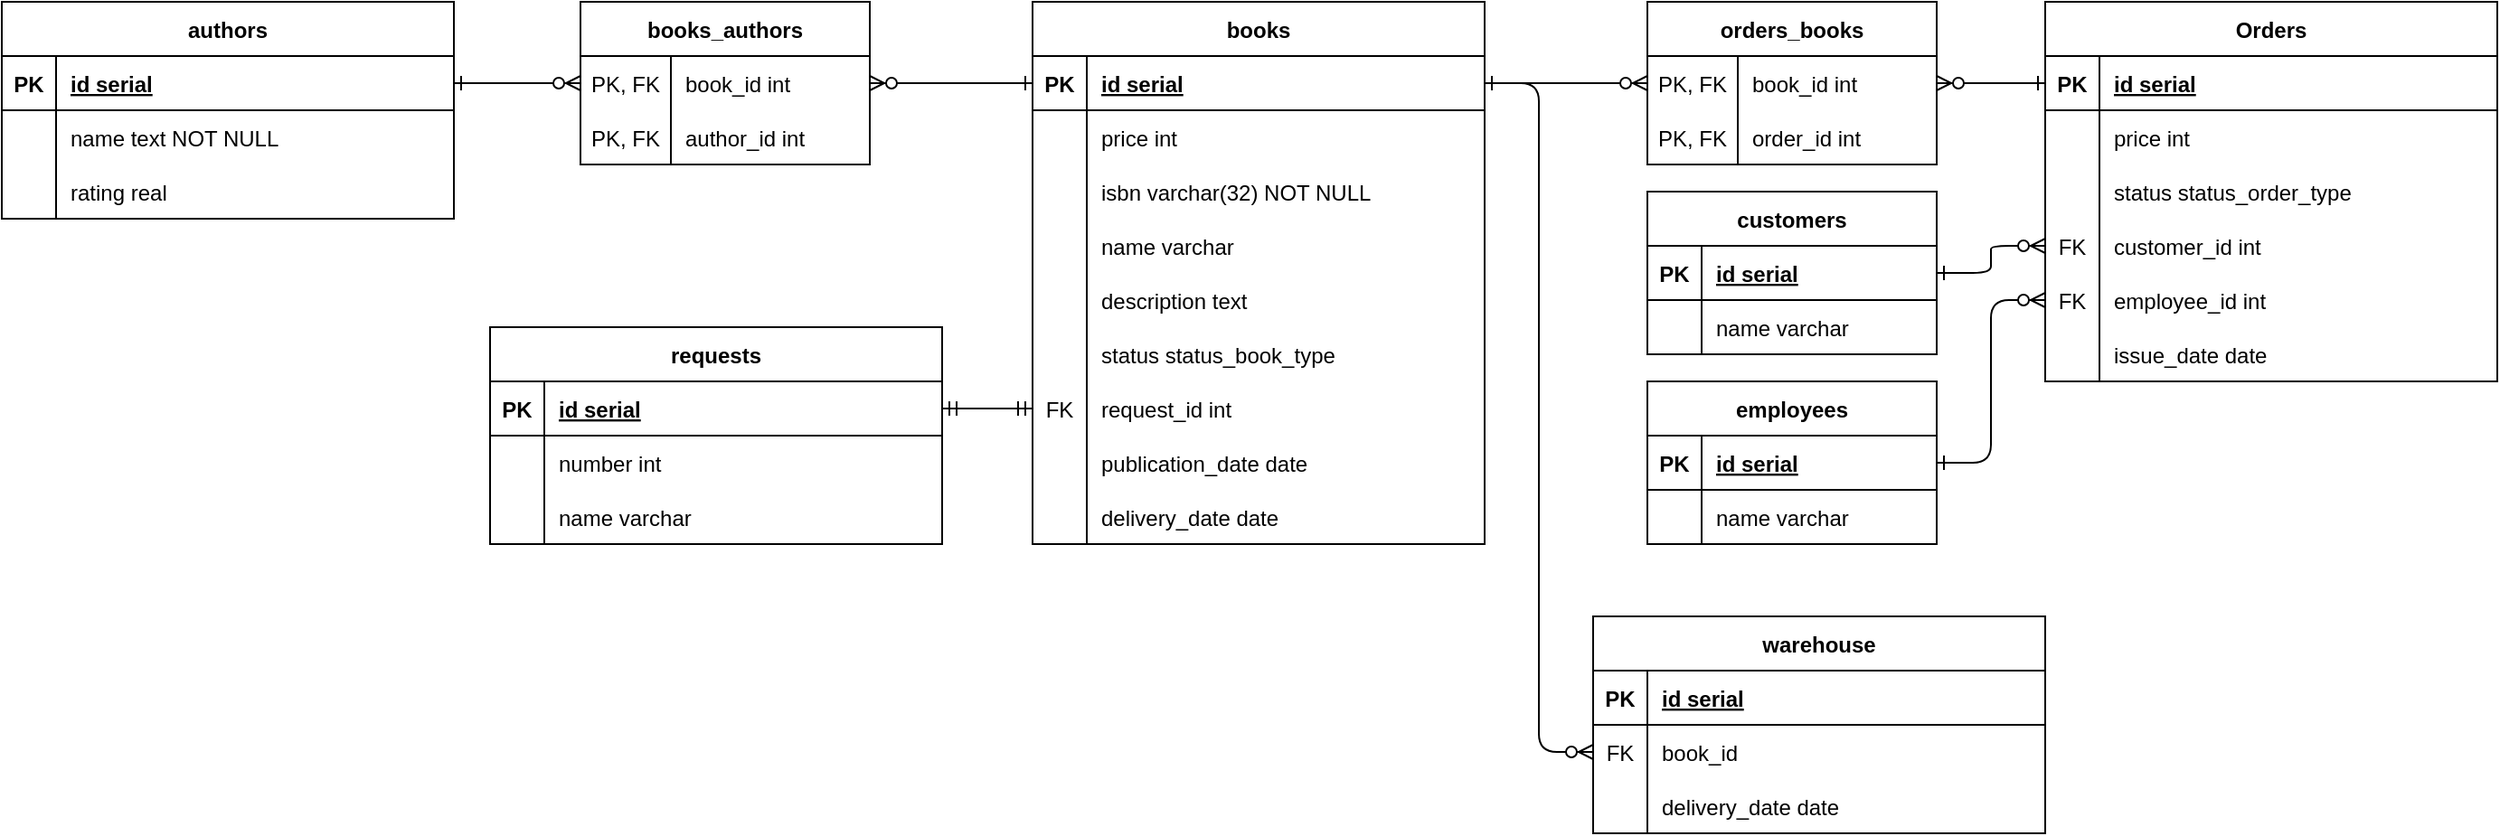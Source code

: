 <mxfile version="20.0.3" type="device"><diagram id="R2lEEEUBdFMjLlhIrx00" name="Page-1"><mxGraphModel dx="1422" dy="752" grid="1" gridSize="10" guides="1" tooltips="1" connect="1" arrows="1" fold="1" page="1" pageScale="1" pageWidth="850" pageHeight="1100" math="0" shadow="0" extFonts="Permanent Marker^https://fonts.googleapis.com/css?family=Permanent+Marker"><root><mxCell id="0"/><mxCell id="1" parent="0"/><mxCell id="C-vyLk0tnHw3VtMMgP7b-2" value="Orders" style="shape=table;startSize=30;container=1;collapsible=1;childLayout=tableLayout;fixedRows=1;rowLines=0;fontStyle=1;align=center;resizeLast=1;" parent="1" vertex="1"><mxGeometry x="1140" y="10" width="250" height="210" as="geometry"/></mxCell><mxCell id="C-vyLk0tnHw3VtMMgP7b-3" value="" style="shape=partialRectangle;collapsible=0;dropTarget=0;pointerEvents=0;fillColor=none;points=[[0,0.5],[1,0.5]];portConstraint=eastwest;top=0;left=0;right=0;bottom=1;" parent="C-vyLk0tnHw3VtMMgP7b-2" vertex="1"><mxGeometry y="30" width="250" height="30" as="geometry"/></mxCell><mxCell id="C-vyLk0tnHw3VtMMgP7b-4" value="PK" style="shape=partialRectangle;overflow=hidden;connectable=0;fillColor=none;top=0;left=0;bottom=0;right=0;fontStyle=1;" parent="C-vyLk0tnHw3VtMMgP7b-3" vertex="1"><mxGeometry width="30" height="30" as="geometry"><mxRectangle width="30" height="30" as="alternateBounds"/></mxGeometry></mxCell><mxCell id="C-vyLk0tnHw3VtMMgP7b-5" value="id serial" style="shape=partialRectangle;overflow=hidden;connectable=0;fillColor=none;top=0;left=0;bottom=0;right=0;align=left;spacingLeft=6;fontStyle=5;" parent="C-vyLk0tnHw3VtMMgP7b-3" vertex="1"><mxGeometry x="30" width="220" height="30" as="geometry"><mxRectangle width="220" height="30" as="alternateBounds"/></mxGeometry></mxCell><mxCell id="C-vyLk0tnHw3VtMMgP7b-6" value="" style="shape=partialRectangle;collapsible=0;dropTarget=0;pointerEvents=0;fillColor=none;points=[[0,0.5],[1,0.5]];portConstraint=eastwest;top=0;left=0;right=0;bottom=0;" parent="C-vyLk0tnHw3VtMMgP7b-2" vertex="1"><mxGeometry y="60" width="250" height="30" as="geometry"/></mxCell><mxCell id="C-vyLk0tnHw3VtMMgP7b-7" value="" style="shape=partialRectangle;overflow=hidden;connectable=0;fillColor=none;top=0;left=0;bottom=0;right=0;" parent="C-vyLk0tnHw3VtMMgP7b-6" vertex="1"><mxGeometry width="30" height="30" as="geometry"><mxRectangle width="30" height="30" as="alternateBounds"/></mxGeometry></mxCell><mxCell id="C-vyLk0tnHw3VtMMgP7b-8" value="price int" style="shape=partialRectangle;overflow=hidden;connectable=0;fillColor=none;top=0;left=0;bottom=0;right=0;align=left;spacingLeft=6;" parent="C-vyLk0tnHw3VtMMgP7b-6" vertex="1"><mxGeometry x="30" width="220" height="30" as="geometry"><mxRectangle width="220" height="30" as="alternateBounds"/></mxGeometry></mxCell><mxCell id="C-vyLk0tnHw3VtMMgP7b-9" value="" style="shape=partialRectangle;collapsible=0;dropTarget=0;pointerEvents=0;fillColor=none;points=[[0,0.5],[1,0.5]];portConstraint=eastwest;top=0;left=0;right=0;bottom=0;" parent="C-vyLk0tnHw3VtMMgP7b-2" vertex="1"><mxGeometry y="90" width="250" height="30" as="geometry"/></mxCell><mxCell id="C-vyLk0tnHw3VtMMgP7b-10" value="" style="shape=partialRectangle;overflow=hidden;connectable=0;fillColor=none;top=0;left=0;bottom=0;right=0;" parent="C-vyLk0tnHw3VtMMgP7b-9" vertex="1"><mxGeometry width="30" height="30" as="geometry"><mxRectangle width="30" height="30" as="alternateBounds"/></mxGeometry></mxCell><mxCell id="C-vyLk0tnHw3VtMMgP7b-11" value="status status_order_type" style="shape=partialRectangle;overflow=hidden;connectable=0;fillColor=none;top=0;left=0;bottom=0;right=0;align=left;spacingLeft=6;" parent="C-vyLk0tnHw3VtMMgP7b-9" vertex="1"><mxGeometry x="30" width="220" height="30" as="geometry"><mxRectangle width="220" height="30" as="alternateBounds"/></mxGeometry></mxCell><mxCell id="lnLpBBjpdwZeT8iu1jYP-107" value="" style="shape=partialRectangle;collapsible=0;dropTarget=0;pointerEvents=0;fillColor=none;points=[[0,0.5],[1,0.5]];portConstraint=eastwest;top=0;left=0;right=0;bottom=0;" parent="C-vyLk0tnHw3VtMMgP7b-2" vertex="1"><mxGeometry y="120" width="250" height="30" as="geometry"/></mxCell><mxCell id="lnLpBBjpdwZeT8iu1jYP-108" value="FK" style="shape=partialRectangle;overflow=hidden;connectable=0;fillColor=none;top=0;left=0;bottom=0;right=0;" parent="lnLpBBjpdwZeT8iu1jYP-107" vertex="1"><mxGeometry width="30" height="30" as="geometry"><mxRectangle width="30" height="30" as="alternateBounds"/></mxGeometry></mxCell><mxCell id="lnLpBBjpdwZeT8iu1jYP-109" value="customer_id int" style="shape=partialRectangle;overflow=hidden;connectable=0;fillColor=none;top=0;left=0;bottom=0;right=0;align=left;spacingLeft=6;" parent="lnLpBBjpdwZeT8iu1jYP-107" vertex="1"><mxGeometry x="30" width="220" height="30" as="geometry"><mxRectangle width="220" height="30" as="alternateBounds"/></mxGeometry></mxCell><mxCell id="OdENruVr4-i-d5lIIEDS-1" value="" style="shape=partialRectangle;collapsible=0;dropTarget=0;pointerEvents=0;fillColor=none;points=[[0,0.5],[1,0.5]];portConstraint=eastwest;top=0;left=0;right=0;bottom=0;" vertex="1" parent="C-vyLk0tnHw3VtMMgP7b-2"><mxGeometry y="150" width="250" height="30" as="geometry"/></mxCell><mxCell id="OdENruVr4-i-d5lIIEDS-2" value="FK" style="shape=partialRectangle;overflow=hidden;connectable=0;fillColor=none;top=0;left=0;bottom=0;right=0;" vertex="1" parent="OdENruVr4-i-d5lIIEDS-1"><mxGeometry width="30" height="30" as="geometry"><mxRectangle width="30" height="30" as="alternateBounds"/></mxGeometry></mxCell><mxCell id="OdENruVr4-i-d5lIIEDS-3" value="employee_id int" style="shape=partialRectangle;overflow=hidden;connectable=0;fillColor=none;top=0;left=0;bottom=0;right=0;align=left;spacingLeft=6;" vertex="1" parent="OdENruVr4-i-d5lIIEDS-1"><mxGeometry x="30" width="220" height="30" as="geometry"><mxRectangle width="220" height="30" as="alternateBounds"/></mxGeometry></mxCell><mxCell id="lnLpBBjpdwZeT8iu1jYP-110" value="" style="shape=partialRectangle;collapsible=0;dropTarget=0;pointerEvents=0;fillColor=none;points=[[0,0.5],[1,0.5]];portConstraint=eastwest;top=0;left=0;right=0;bottom=0;" parent="C-vyLk0tnHw3VtMMgP7b-2" vertex="1"><mxGeometry y="180" width="250" height="30" as="geometry"/></mxCell><mxCell id="lnLpBBjpdwZeT8iu1jYP-111" value="" style="shape=partialRectangle;overflow=hidden;connectable=0;fillColor=none;top=0;left=0;bottom=0;right=0;" parent="lnLpBBjpdwZeT8iu1jYP-110" vertex="1"><mxGeometry width="30" height="30" as="geometry"><mxRectangle width="30" height="30" as="alternateBounds"/></mxGeometry></mxCell><mxCell id="lnLpBBjpdwZeT8iu1jYP-112" value="issue_date date" style="shape=partialRectangle;overflow=hidden;connectable=0;fillColor=none;top=0;left=0;bottom=0;right=0;align=left;spacingLeft=6;" parent="lnLpBBjpdwZeT8iu1jYP-110" vertex="1"><mxGeometry x="30" width="220" height="30" as="geometry"><mxRectangle width="220" height="30" as="alternateBounds"/></mxGeometry></mxCell><mxCell id="lnLpBBjpdwZeT8iu1jYP-1" value="authors" style="shape=table;startSize=30;container=1;collapsible=1;childLayout=tableLayout;fixedRows=1;rowLines=0;fontStyle=1;align=center;resizeLast=1;" parent="1" vertex="1"><mxGeometry x="10" y="10" width="250" height="120" as="geometry"/></mxCell><mxCell id="lnLpBBjpdwZeT8iu1jYP-2" value="" style="shape=partialRectangle;collapsible=0;dropTarget=0;pointerEvents=0;fillColor=none;points=[[0,0.5],[1,0.5]];portConstraint=eastwest;top=0;left=0;right=0;bottom=1;" parent="lnLpBBjpdwZeT8iu1jYP-1" vertex="1"><mxGeometry y="30" width="250" height="30" as="geometry"/></mxCell><mxCell id="lnLpBBjpdwZeT8iu1jYP-3" value="PK" style="shape=partialRectangle;overflow=hidden;connectable=0;fillColor=none;top=0;left=0;bottom=0;right=0;fontStyle=1;" parent="lnLpBBjpdwZeT8iu1jYP-2" vertex="1"><mxGeometry width="30" height="30" as="geometry"><mxRectangle width="30" height="30" as="alternateBounds"/></mxGeometry></mxCell><mxCell id="lnLpBBjpdwZeT8iu1jYP-4" value="id serial " style="shape=partialRectangle;overflow=hidden;connectable=0;fillColor=none;top=0;left=0;bottom=0;right=0;align=left;spacingLeft=6;fontStyle=5;" parent="lnLpBBjpdwZeT8iu1jYP-2" vertex="1"><mxGeometry x="30" width="220" height="30" as="geometry"><mxRectangle width="220" height="30" as="alternateBounds"/></mxGeometry></mxCell><mxCell id="lnLpBBjpdwZeT8iu1jYP-5" value="" style="shape=partialRectangle;collapsible=0;dropTarget=0;pointerEvents=0;fillColor=none;points=[[0,0.5],[1,0.5]];portConstraint=eastwest;top=0;left=0;right=0;bottom=0;" parent="lnLpBBjpdwZeT8iu1jYP-1" vertex="1"><mxGeometry y="60" width="250" height="30" as="geometry"/></mxCell><mxCell id="lnLpBBjpdwZeT8iu1jYP-6" value="" style="shape=partialRectangle;overflow=hidden;connectable=0;fillColor=none;top=0;left=0;bottom=0;right=0;" parent="lnLpBBjpdwZeT8iu1jYP-5" vertex="1"><mxGeometry width="30" height="30" as="geometry"><mxRectangle width="30" height="30" as="alternateBounds"/></mxGeometry></mxCell><mxCell id="lnLpBBjpdwZeT8iu1jYP-7" value="name text NOT NULL" style="shape=partialRectangle;overflow=hidden;connectable=0;fillColor=none;top=0;left=0;bottom=0;right=0;align=left;spacingLeft=6;" parent="lnLpBBjpdwZeT8iu1jYP-5" vertex="1"><mxGeometry x="30" width="220" height="30" as="geometry"><mxRectangle width="220" height="30" as="alternateBounds"/></mxGeometry></mxCell><mxCell id="lnLpBBjpdwZeT8iu1jYP-8" value="" style="shape=partialRectangle;collapsible=0;dropTarget=0;pointerEvents=0;fillColor=none;points=[[0,0.5],[1,0.5]];portConstraint=eastwest;top=0;left=0;right=0;bottom=0;" parent="lnLpBBjpdwZeT8iu1jYP-1" vertex="1"><mxGeometry y="90" width="250" height="30" as="geometry"/></mxCell><mxCell id="lnLpBBjpdwZeT8iu1jYP-9" value="" style="shape=partialRectangle;overflow=hidden;connectable=0;fillColor=none;top=0;left=0;bottom=0;right=0;" parent="lnLpBBjpdwZeT8iu1jYP-8" vertex="1"><mxGeometry width="30" height="30" as="geometry"><mxRectangle width="30" height="30" as="alternateBounds"/></mxGeometry></mxCell><mxCell id="lnLpBBjpdwZeT8iu1jYP-10" value="rating real" style="shape=partialRectangle;overflow=hidden;connectable=0;fillColor=none;top=0;left=0;bottom=0;right=0;align=left;spacingLeft=6;" parent="lnLpBBjpdwZeT8iu1jYP-8" vertex="1"><mxGeometry x="30" width="220" height="30" as="geometry"><mxRectangle width="220" height="30" as="alternateBounds"/></mxGeometry></mxCell><mxCell id="lnLpBBjpdwZeT8iu1jYP-11" value="books_authors" style="shape=table;startSize=30;container=1;collapsible=1;childLayout=tableLayout;fixedRows=1;rowLines=0;fontStyle=1;align=center;resizeLast=1;" parent="1" vertex="1"><mxGeometry x="330" y="10" width="160" height="90" as="geometry"/></mxCell><mxCell id="lnLpBBjpdwZeT8iu1jYP-15" value="" style="shape=partialRectangle;collapsible=0;dropTarget=0;pointerEvents=0;fillColor=none;points=[[0,0.5],[1,0.5]];portConstraint=eastwest;top=0;left=0;right=0;bottom=0;" parent="lnLpBBjpdwZeT8iu1jYP-11" vertex="1"><mxGeometry y="30" width="160" height="30" as="geometry"/></mxCell><mxCell id="lnLpBBjpdwZeT8iu1jYP-16" value="PK, FK" style="shape=partialRectangle;overflow=hidden;connectable=0;fillColor=none;top=0;left=0;bottom=0;right=0;" parent="lnLpBBjpdwZeT8iu1jYP-15" vertex="1"><mxGeometry width="50" height="30" as="geometry"><mxRectangle width="50" height="30" as="alternateBounds"/></mxGeometry></mxCell><mxCell id="lnLpBBjpdwZeT8iu1jYP-17" value="book_id int" style="shape=partialRectangle;overflow=hidden;connectable=0;fillColor=none;top=0;left=0;bottom=0;right=0;align=left;spacingLeft=6;" parent="lnLpBBjpdwZeT8iu1jYP-15" vertex="1"><mxGeometry x="50" width="110" height="30" as="geometry"><mxRectangle width="110" height="30" as="alternateBounds"/></mxGeometry></mxCell><mxCell id="lnLpBBjpdwZeT8iu1jYP-30" value="" style="shape=partialRectangle;collapsible=0;dropTarget=0;pointerEvents=0;fillColor=none;points=[[0,0.5],[1,0.5]];portConstraint=eastwest;top=0;left=0;right=0;bottom=0;" parent="lnLpBBjpdwZeT8iu1jYP-11" vertex="1"><mxGeometry y="60" width="160" height="30" as="geometry"/></mxCell><mxCell id="lnLpBBjpdwZeT8iu1jYP-31" value="PK, FK" style="shape=partialRectangle;overflow=hidden;connectable=0;fillColor=none;top=0;left=0;bottom=0;right=0;" parent="lnLpBBjpdwZeT8iu1jYP-30" vertex="1"><mxGeometry width="50" height="30" as="geometry"><mxRectangle width="50" height="30" as="alternateBounds"/></mxGeometry></mxCell><mxCell id="lnLpBBjpdwZeT8iu1jYP-32" value="author_id int" style="shape=partialRectangle;overflow=hidden;connectable=0;fillColor=none;top=0;left=0;bottom=0;right=0;align=left;spacingLeft=6;" parent="lnLpBBjpdwZeT8iu1jYP-30" vertex="1"><mxGeometry x="50" width="110" height="30" as="geometry"><mxRectangle width="110" height="30" as="alternateBounds"/></mxGeometry></mxCell><mxCell id="lnLpBBjpdwZeT8iu1jYP-34" value="books" style="shape=table;startSize=30;container=1;collapsible=1;childLayout=tableLayout;fixedRows=1;rowLines=0;fontStyle=1;align=center;resizeLast=1;" parent="1" vertex="1"><mxGeometry x="580" y="10" width="250" height="300" as="geometry"/></mxCell><mxCell id="lnLpBBjpdwZeT8iu1jYP-35" value="" style="shape=partialRectangle;collapsible=0;dropTarget=0;pointerEvents=0;fillColor=none;points=[[0,0.5],[1,0.5]];portConstraint=eastwest;top=0;left=0;right=0;bottom=1;" parent="lnLpBBjpdwZeT8iu1jYP-34" vertex="1"><mxGeometry y="30" width="250" height="30" as="geometry"/></mxCell><mxCell id="lnLpBBjpdwZeT8iu1jYP-36" value="PK" style="shape=partialRectangle;overflow=hidden;connectable=0;fillColor=none;top=0;left=0;bottom=0;right=0;fontStyle=1;" parent="lnLpBBjpdwZeT8iu1jYP-35" vertex="1"><mxGeometry width="30" height="30" as="geometry"><mxRectangle width="30" height="30" as="alternateBounds"/></mxGeometry></mxCell><mxCell id="lnLpBBjpdwZeT8iu1jYP-37" value="id serial" style="shape=partialRectangle;overflow=hidden;connectable=0;fillColor=none;top=0;left=0;bottom=0;right=0;align=left;spacingLeft=6;fontStyle=5;" parent="lnLpBBjpdwZeT8iu1jYP-35" vertex="1"><mxGeometry x="30" width="220" height="30" as="geometry"><mxRectangle width="220" height="30" as="alternateBounds"/></mxGeometry></mxCell><mxCell id="lnLpBBjpdwZeT8iu1jYP-38" value="" style="shape=partialRectangle;collapsible=0;dropTarget=0;pointerEvents=0;fillColor=none;points=[[0,0.5],[1,0.5]];portConstraint=eastwest;top=0;left=0;right=0;bottom=0;" parent="lnLpBBjpdwZeT8iu1jYP-34" vertex="1"><mxGeometry y="60" width="250" height="30" as="geometry"/></mxCell><mxCell id="lnLpBBjpdwZeT8iu1jYP-39" value="" style="shape=partialRectangle;overflow=hidden;connectable=0;fillColor=none;top=0;left=0;bottom=0;right=0;" parent="lnLpBBjpdwZeT8iu1jYP-38" vertex="1"><mxGeometry width="30" height="30" as="geometry"><mxRectangle width="30" height="30" as="alternateBounds"/></mxGeometry></mxCell><mxCell id="lnLpBBjpdwZeT8iu1jYP-40" value="price int" style="shape=partialRectangle;overflow=hidden;connectable=0;fillColor=none;top=0;left=0;bottom=0;right=0;align=left;spacingLeft=6;" parent="lnLpBBjpdwZeT8iu1jYP-38" vertex="1"><mxGeometry x="30" width="220" height="30" as="geometry"><mxRectangle width="220" height="30" as="alternateBounds"/></mxGeometry></mxCell><mxCell id="srTjSn3602pjtGP1d5HJ-4" value="" style="shape=partialRectangle;collapsible=0;dropTarget=0;pointerEvents=0;fillColor=none;points=[[0,0.5],[1,0.5]];portConstraint=eastwest;top=0;left=0;right=0;bottom=0;" parent="lnLpBBjpdwZeT8iu1jYP-34" vertex="1"><mxGeometry y="90" width="250" height="30" as="geometry"/></mxCell><mxCell id="srTjSn3602pjtGP1d5HJ-5" value="" style="shape=partialRectangle;overflow=hidden;connectable=0;fillColor=none;top=0;left=0;bottom=0;right=0;" parent="srTjSn3602pjtGP1d5HJ-4" vertex="1"><mxGeometry width="30" height="30" as="geometry"><mxRectangle width="30" height="30" as="alternateBounds"/></mxGeometry></mxCell><mxCell id="srTjSn3602pjtGP1d5HJ-6" value="isbn varchar(32) NOT NULL" style="shape=partialRectangle;overflow=hidden;connectable=0;fillColor=none;top=0;left=0;bottom=0;right=0;align=left;spacingLeft=6;" parent="srTjSn3602pjtGP1d5HJ-4" vertex="1"><mxGeometry x="30" width="220" height="30" as="geometry"><mxRectangle width="220" height="30" as="alternateBounds"/></mxGeometry></mxCell><mxCell id="lnLpBBjpdwZeT8iu1jYP-41" value="" style="shape=partialRectangle;collapsible=0;dropTarget=0;pointerEvents=0;fillColor=none;points=[[0,0.5],[1,0.5]];portConstraint=eastwest;top=0;left=0;right=0;bottom=0;" parent="lnLpBBjpdwZeT8iu1jYP-34" vertex="1"><mxGeometry y="120" width="250" height="30" as="geometry"/></mxCell><mxCell id="lnLpBBjpdwZeT8iu1jYP-42" value="" style="shape=partialRectangle;overflow=hidden;connectable=0;fillColor=none;top=0;left=0;bottom=0;right=0;" parent="lnLpBBjpdwZeT8iu1jYP-41" vertex="1"><mxGeometry width="30" height="30" as="geometry"><mxRectangle width="30" height="30" as="alternateBounds"/></mxGeometry></mxCell><mxCell id="lnLpBBjpdwZeT8iu1jYP-43" value="name varchar" style="shape=partialRectangle;overflow=hidden;connectable=0;fillColor=none;top=0;left=0;bottom=0;right=0;align=left;spacingLeft=6;" parent="lnLpBBjpdwZeT8iu1jYP-41" vertex="1"><mxGeometry x="30" width="220" height="30" as="geometry"><mxRectangle width="220" height="30" as="alternateBounds"/></mxGeometry></mxCell><mxCell id="lnLpBBjpdwZeT8iu1jYP-44" value="" style="shape=partialRectangle;collapsible=0;dropTarget=0;pointerEvents=0;fillColor=none;points=[[0,0.5],[1,0.5]];portConstraint=eastwest;top=0;left=0;right=0;bottom=0;" parent="lnLpBBjpdwZeT8iu1jYP-34" vertex="1"><mxGeometry y="150" width="250" height="30" as="geometry"/></mxCell><mxCell id="lnLpBBjpdwZeT8iu1jYP-45" value="" style="shape=partialRectangle;overflow=hidden;connectable=0;fillColor=none;top=0;left=0;bottom=0;right=0;" parent="lnLpBBjpdwZeT8iu1jYP-44" vertex="1"><mxGeometry width="30" height="30" as="geometry"><mxRectangle width="30" height="30" as="alternateBounds"/></mxGeometry></mxCell><mxCell id="lnLpBBjpdwZeT8iu1jYP-46" value="description text" style="shape=partialRectangle;overflow=hidden;connectable=0;fillColor=none;top=0;left=0;bottom=0;right=0;align=left;spacingLeft=6;" parent="lnLpBBjpdwZeT8iu1jYP-44" vertex="1"><mxGeometry x="30" width="220" height="30" as="geometry"><mxRectangle width="220" height="30" as="alternateBounds"/></mxGeometry></mxCell><mxCell id="lnLpBBjpdwZeT8iu1jYP-47" value="" style="shape=partialRectangle;collapsible=0;dropTarget=0;pointerEvents=0;fillColor=none;points=[[0,0.5],[1,0.5]];portConstraint=eastwest;top=0;left=0;right=0;bottom=0;" parent="lnLpBBjpdwZeT8iu1jYP-34" vertex="1"><mxGeometry y="180" width="250" height="30" as="geometry"/></mxCell><mxCell id="lnLpBBjpdwZeT8iu1jYP-48" value="" style="shape=partialRectangle;overflow=hidden;connectable=0;fillColor=none;top=0;left=0;bottom=0;right=0;" parent="lnLpBBjpdwZeT8iu1jYP-47" vertex="1"><mxGeometry width="30" height="30" as="geometry"><mxRectangle width="30" height="30" as="alternateBounds"/></mxGeometry></mxCell><mxCell id="lnLpBBjpdwZeT8iu1jYP-49" value="status status_book_type" style="shape=partialRectangle;overflow=hidden;connectable=0;fillColor=none;top=0;left=0;bottom=0;right=0;align=left;spacingLeft=6;" parent="lnLpBBjpdwZeT8iu1jYP-47" vertex="1"><mxGeometry x="30" width="220" height="30" as="geometry"><mxRectangle width="220" height="30" as="alternateBounds"/></mxGeometry></mxCell><mxCell id="lnLpBBjpdwZeT8iu1jYP-102" value="" style="shape=partialRectangle;collapsible=0;dropTarget=0;pointerEvents=0;fillColor=none;points=[[0,0.5],[1,0.5]];portConstraint=eastwest;top=0;left=0;right=0;bottom=0;" parent="lnLpBBjpdwZeT8iu1jYP-34" vertex="1"><mxGeometry y="210" width="250" height="30" as="geometry"/></mxCell><mxCell id="lnLpBBjpdwZeT8iu1jYP-103" value="FK" style="shape=partialRectangle;overflow=hidden;connectable=0;fillColor=none;top=0;left=0;bottom=0;right=0;" parent="lnLpBBjpdwZeT8iu1jYP-102" vertex="1"><mxGeometry width="30" height="30" as="geometry"><mxRectangle width="30" height="30" as="alternateBounds"/></mxGeometry></mxCell><mxCell id="lnLpBBjpdwZeT8iu1jYP-104" value="request_id int" style="shape=partialRectangle;overflow=hidden;connectable=0;fillColor=none;top=0;left=0;bottom=0;right=0;align=left;spacingLeft=6;" parent="lnLpBBjpdwZeT8iu1jYP-102" vertex="1"><mxGeometry x="30" width="220" height="30" as="geometry"><mxRectangle width="220" height="30" as="alternateBounds"/></mxGeometry></mxCell><mxCell id="lnLpBBjpdwZeT8iu1jYP-50" value="" style="shape=partialRectangle;collapsible=0;dropTarget=0;pointerEvents=0;fillColor=none;points=[[0,0.5],[1,0.5]];portConstraint=eastwest;top=0;left=0;right=0;bottom=0;" parent="lnLpBBjpdwZeT8iu1jYP-34" vertex="1"><mxGeometry y="240" width="250" height="30" as="geometry"/></mxCell><mxCell id="lnLpBBjpdwZeT8iu1jYP-51" value="" style="shape=partialRectangle;overflow=hidden;connectable=0;fillColor=none;top=0;left=0;bottom=0;right=0;" parent="lnLpBBjpdwZeT8iu1jYP-50" vertex="1"><mxGeometry width="30" height="30" as="geometry"><mxRectangle width="30" height="30" as="alternateBounds"/></mxGeometry></mxCell><mxCell id="lnLpBBjpdwZeT8iu1jYP-52" value="publication_date date" style="shape=partialRectangle;overflow=hidden;connectable=0;fillColor=none;top=0;left=0;bottom=0;right=0;align=left;spacingLeft=6;" parent="lnLpBBjpdwZeT8iu1jYP-50" vertex="1"><mxGeometry x="30" width="220" height="30" as="geometry"><mxRectangle width="220" height="30" as="alternateBounds"/></mxGeometry></mxCell><mxCell id="lnLpBBjpdwZeT8iu1jYP-53" value="" style="shape=partialRectangle;collapsible=0;dropTarget=0;pointerEvents=0;fillColor=none;points=[[0,0.5],[1,0.5]];portConstraint=eastwest;top=0;left=0;right=0;bottom=0;" parent="lnLpBBjpdwZeT8iu1jYP-34" vertex="1"><mxGeometry y="270" width="250" height="30" as="geometry"/></mxCell><mxCell id="lnLpBBjpdwZeT8iu1jYP-54" value="" style="shape=partialRectangle;overflow=hidden;connectable=0;fillColor=none;top=0;left=0;bottom=0;right=0;" parent="lnLpBBjpdwZeT8iu1jYP-53" vertex="1"><mxGeometry width="30" height="30" as="geometry"><mxRectangle width="30" height="30" as="alternateBounds"/></mxGeometry></mxCell><mxCell id="lnLpBBjpdwZeT8iu1jYP-55" value="delivery_date date" style="shape=partialRectangle;overflow=hidden;connectable=0;fillColor=none;top=0;left=0;bottom=0;right=0;align=left;spacingLeft=6;" parent="lnLpBBjpdwZeT8iu1jYP-53" vertex="1"><mxGeometry x="30" width="220" height="30" as="geometry"><mxRectangle width="220" height="30" as="alternateBounds"/></mxGeometry></mxCell><mxCell id="lnLpBBjpdwZeT8iu1jYP-56" value="" style="edgeStyle=entityRelationEdgeStyle;endArrow=ERzeroToMany;startArrow=ERone;endFill=1;startFill=0;exitX=0;exitY=0.5;exitDx=0;exitDy=0;entryX=1;entryY=0.5;entryDx=0;entryDy=0;" parent="1" source="lnLpBBjpdwZeT8iu1jYP-35" target="lnLpBBjpdwZeT8iu1jYP-11" edge="1"><mxGeometry width="100" height="100" relative="1" as="geometry"><mxPoint x="450" y="720" as="sourcePoint"/><mxPoint x="505" y="735" as="targetPoint"/></mxGeometry></mxCell><mxCell id="lnLpBBjpdwZeT8iu1jYP-59" value="" style="edgeStyle=entityRelationEdgeStyle;endArrow=ERzeroToMany;startArrow=ERone;endFill=1;startFill=0;entryX=0;entryY=0.5;entryDx=0;entryDy=0;exitX=1;exitY=0.5;exitDx=0;exitDy=0;" parent="1" source="lnLpBBjpdwZeT8iu1jYP-2" target="lnLpBBjpdwZeT8iu1jYP-11" edge="1"><mxGeometry width="100" height="100" relative="1" as="geometry"><mxPoint x="290" y="120" as="sourcePoint"/><mxPoint x="350" y="140" as="targetPoint"/></mxGeometry></mxCell><mxCell id="lnLpBBjpdwZeT8iu1jYP-92" value="requests" style="shape=table;startSize=30;container=1;collapsible=1;childLayout=tableLayout;fixedRows=1;rowLines=0;fontStyle=1;align=center;resizeLast=1;" parent="1" vertex="1"><mxGeometry x="280" y="190" width="250" height="120" as="geometry"/></mxCell><mxCell id="lnLpBBjpdwZeT8iu1jYP-93" value="" style="shape=partialRectangle;collapsible=0;dropTarget=0;pointerEvents=0;fillColor=none;points=[[0,0.5],[1,0.5]];portConstraint=eastwest;top=0;left=0;right=0;bottom=1;" parent="lnLpBBjpdwZeT8iu1jYP-92" vertex="1"><mxGeometry y="30" width="250" height="30" as="geometry"/></mxCell><mxCell id="lnLpBBjpdwZeT8iu1jYP-94" value="PK" style="shape=partialRectangle;overflow=hidden;connectable=0;fillColor=none;top=0;left=0;bottom=0;right=0;fontStyle=1;" parent="lnLpBBjpdwZeT8iu1jYP-93" vertex="1"><mxGeometry width="30" height="30" as="geometry"><mxRectangle width="30" height="30" as="alternateBounds"/></mxGeometry></mxCell><mxCell id="lnLpBBjpdwZeT8iu1jYP-95" value="id serial " style="shape=partialRectangle;overflow=hidden;connectable=0;fillColor=none;top=0;left=0;bottom=0;right=0;align=left;spacingLeft=6;fontStyle=5;" parent="lnLpBBjpdwZeT8iu1jYP-93" vertex="1"><mxGeometry x="30" width="220" height="30" as="geometry"><mxRectangle width="220" height="30" as="alternateBounds"/></mxGeometry></mxCell><mxCell id="lnLpBBjpdwZeT8iu1jYP-99" value="" style="shape=partialRectangle;collapsible=0;dropTarget=0;pointerEvents=0;fillColor=none;points=[[0,0.5],[1,0.5]];portConstraint=eastwest;top=0;left=0;right=0;bottom=0;" parent="lnLpBBjpdwZeT8iu1jYP-92" vertex="1"><mxGeometry y="60" width="250" height="30" as="geometry"/></mxCell><mxCell id="lnLpBBjpdwZeT8iu1jYP-100" value="" style="shape=partialRectangle;overflow=hidden;connectable=0;fillColor=none;top=0;left=0;bottom=0;right=0;" parent="lnLpBBjpdwZeT8iu1jYP-99" vertex="1"><mxGeometry width="30" height="30" as="geometry"><mxRectangle width="30" height="30" as="alternateBounds"/></mxGeometry></mxCell><mxCell id="lnLpBBjpdwZeT8iu1jYP-101" value="number int" style="shape=partialRectangle;overflow=hidden;connectable=0;fillColor=none;top=0;left=0;bottom=0;right=0;align=left;spacingLeft=6;" parent="lnLpBBjpdwZeT8iu1jYP-99" vertex="1"><mxGeometry x="30" width="220" height="30" as="geometry"><mxRectangle width="220" height="30" as="alternateBounds"/></mxGeometry></mxCell><mxCell id="lnLpBBjpdwZeT8iu1jYP-96" value="" style="shape=partialRectangle;collapsible=0;dropTarget=0;pointerEvents=0;fillColor=none;points=[[0,0.5],[1,0.5]];portConstraint=eastwest;top=0;left=0;right=0;bottom=0;" parent="lnLpBBjpdwZeT8iu1jYP-92" vertex="1"><mxGeometry y="90" width="250" height="30" as="geometry"/></mxCell><mxCell id="lnLpBBjpdwZeT8iu1jYP-97" value="" style="shape=partialRectangle;overflow=hidden;connectable=0;fillColor=none;top=0;left=0;bottom=0;right=0;" parent="lnLpBBjpdwZeT8iu1jYP-96" vertex="1"><mxGeometry width="30" height="30" as="geometry"><mxRectangle width="30" height="30" as="alternateBounds"/></mxGeometry></mxCell><mxCell id="lnLpBBjpdwZeT8iu1jYP-98" value="name varchar" style="shape=partialRectangle;overflow=hidden;connectable=0;fillColor=none;top=0;left=0;bottom=0;right=0;align=left;spacingLeft=6;" parent="lnLpBBjpdwZeT8iu1jYP-96" vertex="1"><mxGeometry x="30" width="220" height="30" as="geometry"><mxRectangle width="220" height="30" as="alternateBounds"/></mxGeometry></mxCell><mxCell id="lnLpBBjpdwZeT8iu1jYP-105" value="" style="edgeStyle=entityRelationEdgeStyle;endArrow=ERmandOne;startArrow=ERmandOne;endFill=0;startFill=0;exitX=0;exitY=0.5;exitDx=0;exitDy=0;entryX=1;entryY=0.5;entryDx=0;entryDy=0;" parent="1" source="lnLpBBjpdwZeT8iu1jYP-102" target="lnLpBBjpdwZeT8iu1jYP-93" edge="1"><mxGeometry width="100" height="100" relative="1" as="geometry"><mxPoint x="545" y="270" as="sourcePoint"/><mxPoint x="510" y="270" as="targetPoint"/></mxGeometry></mxCell><mxCell id="lnLpBBjpdwZeT8iu1jYP-113" value="" style="edgeStyle=entityRelationEdgeStyle;endArrow=ERzeroToMany;startArrow=ERone;endFill=1;startFill=0;exitX=1;exitY=0.5;exitDx=0;exitDy=0;entryX=0;entryY=0.5;entryDx=0;entryDy=0;" parent="1" source="lnLpBBjpdwZeT8iu1jYP-35" target="OdENruVr4-i-d5lIIEDS-5" edge="1"><mxGeometry width="100" height="100" relative="1" as="geometry"><mxPoint x="590" y="65" as="sourcePoint"/><mxPoint x="500" y="65" as="targetPoint"/></mxGeometry></mxCell><mxCell id="OdENruVr4-i-d5lIIEDS-4" value="orders_books" style="shape=table;startSize=30;container=1;collapsible=1;childLayout=tableLayout;fixedRows=1;rowLines=0;fontStyle=1;align=center;resizeLast=1;" vertex="1" parent="1"><mxGeometry x="920" y="10" width="160" height="90" as="geometry"/></mxCell><mxCell id="OdENruVr4-i-d5lIIEDS-5" value="" style="shape=partialRectangle;collapsible=0;dropTarget=0;pointerEvents=0;fillColor=none;points=[[0,0.5],[1,0.5]];portConstraint=eastwest;top=0;left=0;right=0;bottom=0;" vertex="1" parent="OdENruVr4-i-d5lIIEDS-4"><mxGeometry y="30" width="160" height="30" as="geometry"/></mxCell><mxCell id="OdENruVr4-i-d5lIIEDS-6" value="PK, FK" style="shape=partialRectangle;overflow=hidden;connectable=0;fillColor=none;top=0;left=0;bottom=0;right=0;" vertex="1" parent="OdENruVr4-i-d5lIIEDS-5"><mxGeometry width="50" height="30" as="geometry"><mxRectangle width="50" height="30" as="alternateBounds"/></mxGeometry></mxCell><mxCell id="OdENruVr4-i-d5lIIEDS-7" value="book_id int" style="shape=partialRectangle;overflow=hidden;connectable=0;fillColor=none;top=0;left=0;bottom=0;right=0;align=left;spacingLeft=6;" vertex="1" parent="OdENruVr4-i-d5lIIEDS-5"><mxGeometry x="50" width="110" height="30" as="geometry"><mxRectangle width="110" height="30" as="alternateBounds"/></mxGeometry></mxCell><mxCell id="OdENruVr4-i-d5lIIEDS-8" value="" style="shape=partialRectangle;collapsible=0;dropTarget=0;pointerEvents=0;fillColor=none;points=[[0,0.5],[1,0.5]];portConstraint=eastwest;top=0;left=0;right=0;bottom=0;" vertex="1" parent="OdENruVr4-i-d5lIIEDS-4"><mxGeometry y="60" width="160" height="30" as="geometry"/></mxCell><mxCell id="OdENruVr4-i-d5lIIEDS-9" value="PK, FK" style="shape=partialRectangle;overflow=hidden;connectable=0;fillColor=none;top=0;left=0;bottom=0;right=0;" vertex="1" parent="OdENruVr4-i-d5lIIEDS-8"><mxGeometry width="50" height="30" as="geometry"><mxRectangle width="50" height="30" as="alternateBounds"/></mxGeometry></mxCell><mxCell id="OdENruVr4-i-d5lIIEDS-10" value="order_id int" style="shape=partialRectangle;overflow=hidden;connectable=0;fillColor=none;top=0;left=0;bottom=0;right=0;align=left;spacingLeft=6;" vertex="1" parent="OdENruVr4-i-d5lIIEDS-8"><mxGeometry x="50" width="110" height="30" as="geometry"><mxRectangle width="110" height="30" as="alternateBounds"/></mxGeometry></mxCell><mxCell id="OdENruVr4-i-d5lIIEDS-11" value="" style="edgeStyle=entityRelationEdgeStyle;endArrow=ERzeroToMany;startArrow=ERone;endFill=1;startFill=0;exitX=0;exitY=0.5;exitDx=0;exitDy=0;entryX=1;entryY=0.5;entryDx=0;entryDy=0;" edge="1" parent="1" source="C-vyLk0tnHw3VtMMgP7b-3" target="OdENruVr4-i-d5lIIEDS-5"><mxGeometry width="100" height="100" relative="1" as="geometry"><mxPoint x="840" y="65" as="sourcePoint"/><mxPoint x="930" y="65" as="targetPoint"/></mxGeometry></mxCell><mxCell id="OdENruVr4-i-d5lIIEDS-12" value="customers" style="shape=table;startSize=30;container=1;collapsible=1;childLayout=tableLayout;fixedRows=1;rowLines=0;fontStyle=1;align=center;resizeLast=1;" vertex="1" parent="1"><mxGeometry x="920" y="115" width="160" height="90" as="geometry"/></mxCell><mxCell id="OdENruVr4-i-d5lIIEDS-13" value="" style="shape=partialRectangle;collapsible=0;dropTarget=0;pointerEvents=0;fillColor=none;points=[[0,0.5],[1,0.5]];portConstraint=eastwest;top=0;left=0;right=0;bottom=1;" vertex="1" parent="OdENruVr4-i-d5lIIEDS-12"><mxGeometry y="30" width="160" height="30" as="geometry"/></mxCell><mxCell id="OdENruVr4-i-d5lIIEDS-14" value="PK" style="shape=partialRectangle;overflow=hidden;connectable=0;fillColor=none;top=0;left=0;bottom=0;right=0;fontStyle=1;" vertex="1" parent="OdENruVr4-i-d5lIIEDS-13"><mxGeometry width="30" height="30" as="geometry"><mxRectangle width="30" height="30" as="alternateBounds"/></mxGeometry></mxCell><mxCell id="OdENruVr4-i-d5lIIEDS-15" value="id serial " style="shape=partialRectangle;overflow=hidden;connectable=0;fillColor=none;top=0;left=0;bottom=0;right=0;align=left;spacingLeft=6;fontStyle=5;" vertex="1" parent="OdENruVr4-i-d5lIIEDS-13"><mxGeometry x="30" width="130" height="30" as="geometry"><mxRectangle width="130" height="30" as="alternateBounds"/></mxGeometry></mxCell><mxCell id="OdENruVr4-i-d5lIIEDS-19" value="" style="shape=partialRectangle;collapsible=0;dropTarget=0;pointerEvents=0;fillColor=none;points=[[0,0.5],[1,0.5]];portConstraint=eastwest;top=0;left=0;right=0;bottom=0;" vertex="1" parent="OdENruVr4-i-d5lIIEDS-12"><mxGeometry y="60" width="160" height="30" as="geometry"/></mxCell><mxCell id="OdENruVr4-i-d5lIIEDS-20" value="" style="shape=partialRectangle;overflow=hidden;connectable=0;fillColor=none;top=0;left=0;bottom=0;right=0;" vertex="1" parent="OdENruVr4-i-d5lIIEDS-19"><mxGeometry width="30" height="30" as="geometry"><mxRectangle width="30" height="30" as="alternateBounds"/></mxGeometry></mxCell><mxCell id="OdENruVr4-i-d5lIIEDS-21" value="name varchar" style="shape=partialRectangle;overflow=hidden;connectable=0;fillColor=none;top=0;left=0;bottom=0;right=0;align=left;spacingLeft=6;" vertex="1" parent="OdENruVr4-i-d5lIIEDS-19"><mxGeometry x="30" width="130" height="30" as="geometry"><mxRectangle width="130" height="30" as="alternateBounds"/></mxGeometry></mxCell><mxCell id="OdENruVr4-i-d5lIIEDS-39" value="" style="edgeStyle=entityRelationEdgeStyle;endArrow=ERzeroToMany;startArrow=ERone;endFill=1;startFill=0;exitX=1;exitY=0.5;exitDx=0;exitDy=0;entryX=0;entryY=0.5;entryDx=0;entryDy=0;" edge="1" parent="1" source="OdENruVr4-i-d5lIIEDS-13" target="lnLpBBjpdwZeT8iu1jYP-107"><mxGeometry width="100" height="100" relative="1" as="geometry"><mxPoint x="1150" y="65" as="sourcePoint"/><mxPoint x="1090" y="65" as="targetPoint"/></mxGeometry></mxCell><mxCell id="OdENruVr4-i-d5lIIEDS-40" value="employees" style="shape=table;startSize=30;container=1;collapsible=1;childLayout=tableLayout;fixedRows=1;rowLines=0;fontStyle=1;align=center;resizeLast=1;" vertex="1" parent="1"><mxGeometry x="920" y="220" width="160" height="90" as="geometry"/></mxCell><mxCell id="OdENruVr4-i-d5lIIEDS-41" value="" style="shape=partialRectangle;collapsible=0;dropTarget=0;pointerEvents=0;fillColor=none;points=[[0,0.5],[1,0.5]];portConstraint=eastwest;top=0;left=0;right=0;bottom=1;" vertex="1" parent="OdENruVr4-i-d5lIIEDS-40"><mxGeometry y="30" width="160" height="30" as="geometry"/></mxCell><mxCell id="OdENruVr4-i-d5lIIEDS-42" value="PK" style="shape=partialRectangle;overflow=hidden;connectable=0;fillColor=none;top=0;left=0;bottom=0;right=0;fontStyle=1;" vertex="1" parent="OdENruVr4-i-d5lIIEDS-41"><mxGeometry width="30" height="30" as="geometry"><mxRectangle width="30" height="30" as="alternateBounds"/></mxGeometry></mxCell><mxCell id="OdENruVr4-i-d5lIIEDS-43" value="id serial " style="shape=partialRectangle;overflow=hidden;connectable=0;fillColor=none;top=0;left=0;bottom=0;right=0;align=left;spacingLeft=6;fontStyle=5;" vertex="1" parent="OdENruVr4-i-d5lIIEDS-41"><mxGeometry x="30" width="130" height="30" as="geometry"><mxRectangle width="130" height="30" as="alternateBounds"/></mxGeometry></mxCell><mxCell id="OdENruVr4-i-d5lIIEDS-44" value="" style="shape=partialRectangle;collapsible=0;dropTarget=0;pointerEvents=0;fillColor=none;points=[[0,0.5],[1,0.5]];portConstraint=eastwest;top=0;left=0;right=0;bottom=0;" vertex="1" parent="OdENruVr4-i-d5lIIEDS-40"><mxGeometry y="60" width="160" height="30" as="geometry"/></mxCell><mxCell id="OdENruVr4-i-d5lIIEDS-45" value="" style="shape=partialRectangle;overflow=hidden;connectable=0;fillColor=none;top=0;left=0;bottom=0;right=0;" vertex="1" parent="OdENruVr4-i-d5lIIEDS-44"><mxGeometry width="30" height="30" as="geometry"><mxRectangle width="30" height="30" as="alternateBounds"/></mxGeometry></mxCell><mxCell id="OdENruVr4-i-d5lIIEDS-46" value="name varchar" style="shape=partialRectangle;overflow=hidden;connectable=0;fillColor=none;top=0;left=0;bottom=0;right=0;align=left;spacingLeft=6;" vertex="1" parent="OdENruVr4-i-d5lIIEDS-44"><mxGeometry x="30" width="130" height="30" as="geometry"><mxRectangle width="130" height="30" as="alternateBounds"/></mxGeometry></mxCell><mxCell id="OdENruVr4-i-d5lIIEDS-47" value="" style="edgeStyle=entityRelationEdgeStyle;endArrow=ERzeroToMany;startArrow=ERone;endFill=1;startFill=0;exitX=1;exitY=0.5;exitDx=0;exitDy=0;entryX=0;entryY=0.5;entryDx=0;entryDy=0;" edge="1" parent="1" source="OdENruVr4-i-d5lIIEDS-41" target="OdENruVr4-i-d5lIIEDS-1"><mxGeometry width="100" height="100" relative="1" as="geometry"><mxPoint x="1090" y="170" as="sourcePoint"/><mxPoint x="1150" y="155" as="targetPoint"/></mxGeometry></mxCell><mxCell id="OdENruVr4-i-d5lIIEDS-48" value="warehouse" style="shape=table;startSize=30;container=1;collapsible=1;childLayout=tableLayout;fixedRows=1;rowLines=0;fontStyle=1;align=center;resizeLast=1;" vertex="1" parent="1"><mxGeometry x="890" y="350" width="250" height="120" as="geometry"/></mxCell><mxCell id="OdENruVr4-i-d5lIIEDS-49" value="" style="shape=partialRectangle;collapsible=0;dropTarget=0;pointerEvents=0;fillColor=none;points=[[0,0.5],[1,0.5]];portConstraint=eastwest;top=0;left=0;right=0;bottom=1;" vertex="1" parent="OdENruVr4-i-d5lIIEDS-48"><mxGeometry y="30" width="250" height="30" as="geometry"/></mxCell><mxCell id="OdENruVr4-i-d5lIIEDS-50" value="PK" style="shape=partialRectangle;overflow=hidden;connectable=0;fillColor=none;top=0;left=0;bottom=0;right=0;fontStyle=1;" vertex="1" parent="OdENruVr4-i-d5lIIEDS-49"><mxGeometry width="30" height="30" as="geometry"><mxRectangle width="30" height="30" as="alternateBounds"/></mxGeometry></mxCell><mxCell id="OdENruVr4-i-d5lIIEDS-51" value="id serial" style="shape=partialRectangle;overflow=hidden;connectable=0;fillColor=none;top=0;left=0;bottom=0;right=0;align=left;spacingLeft=6;fontStyle=5;" vertex="1" parent="OdENruVr4-i-d5lIIEDS-49"><mxGeometry x="30" width="220" height="30" as="geometry"><mxRectangle width="220" height="30" as="alternateBounds"/></mxGeometry></mxCell><mxCell id="OdENruVr4-i-d5lIIEDS-61" value="" style="shape=partialRectangle;collapsible=0;dropTarget=0;pointerEvents=0;fillColor=none;points=[[0,0.5],[1,0.5]];portConstraint=eastwest;top=0;left=0;right=0;bottom=0;" vertex="1" parent="OdENruVr4-i-d5lIIEDS-48"><mxGeometry y="60" width="250" height="30" as="geometry"/></mxCell><mxCell id="OdENruVr4-i-d5lIIEDS-62" value="FK" style="shape=partialRectangle;overflow=hidden;connectable=0;fillColor=none;top=0;left=0;bottom=0;right=0;" vertex="1" parent="OdENruVr4-i-d5lIIEDS-61"><mxGeometry width="30" height="30" as="geometry"><mxRectangle width="30" height="30" as="alternateBounds"/></mxGeometry></mxCell><mxCell id="OdENruVr4-i-d5lIIEDS-63" value="book_id" style="shape=partialRectangle;overflow=hidden;connectable=0;fillColor=none;top=0;left=0;bottom=0;right=0;align=left;spacingLeft=6;" vertex="1" parent="OdENruVr4-i-d5lIIEDS-61"><mxGeometry x="30" width="220" height="30" as="geometry"><mxRectangle width="220" height="30" as="alternateBounds"/></mxGeometry></mxCell><mxCell id="OdENruVr4-i-d5lIIEDS-73" value="" style="shape=partialRectangle;collapsible=0;dropTarget=0;pointerEvents=0;fillColor=none;points=[[0,0.5],[1,0.5]];portConstraint=eastwest;top=0;left=0;right=0;bottom=0;" vertex="1" parent="OdENruVr4-i-d5lIIEDS-48"><mxGeometry y="90" width="250" height="30" as="geometry"/></mxCell><mxCell id="OdENruVr4-i-d5lIIEDS-74" value="" style="shape=partialRectangle;overflow=hidden;connectable=0;fillColor=none;top=0;left=0;bottom=0;right=0;" vertex="1" parent="OdENruVr4-i-d5lIIEDS-73"><mxGeometry width="30" height="30" as="geometry"><mxRectangle width="30" height="30" as="alternateBounds"/></mxGeometry></mxCell><mxCell id="OdENruVr4-i-d5lIIEDS-75" value="delivery_date date" style="shape=partialRectangle;overflow=hidden;connectable=0;fillColor=none;top=0;left=0;bottom=0;right=0;align=left;spacingLeft=6;" vertex="1" parent="OdENruVr4-i-d5lIIEDS-73"><mxGeometry x="30" width="220" height="30" as="geometry"><mxRectangle width="220" height="30" as="alternateBounds"/></mxGeometry></mxCell><mxCell id="OdENruVr4-i-d5lIIEDS-76" value="" style="edgeStyle=entityRelationEdgeStyle;endArrow=ERzeroToMany;startArrow=ERone;endFill=1;startFill=0;exitX=1;exitY=0.5;exitDx=0;exitDy=0;entryX=0;entryY=0.5;entryDx=0;entryDy=0;" edge="1" parent="1" source="lnLpBBjpdwZeT8iu1jYP-35" target="OdENruVr4-i-d5lIIEDS-61"><mxGeometry width="100" height="100" relative="1" as="geometry"><mxPoint x="590" y="65" as="sourcePoint"/><mxPoint x="500" y="65" as="targetPoint"/></mxGeometry></mxCell></root></mxGraphModel></diagram></mxfile>